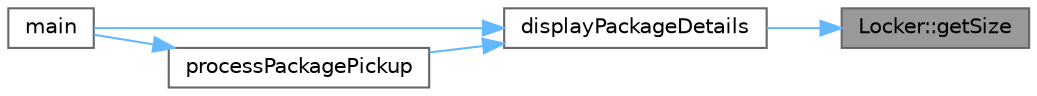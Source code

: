 digraph "Locker::getSize"
{
 // INTERACTIVE_SVG=YES
 // LATEX_PDF_SIZE
  bgcolor="transparent";
  edge [fontname=Helvetica,fontsize=10,labelfontname=Helvetica,labelfontsize=10];
  node [fontname=Helvetica,fontsize=10,shape=box,height=0.2,width=0.4];
  rankdir="RL";
  Node1 [label="Locker::getSize",height=0.2,width=0.4,color="gray40", fillcolor="grey60", style="filled", fontcolor="black",tooltip=" "];
  Node1 -> Node2 [dir="back",color="steelblue1",style="solid"];
  Node2 [label="displayPackageDetails",height=0.2,width=0.4,color="grey40", fillcolor="white", style="filled",URL="$main_8cpp.html#abf42cc2029153ae30efb34fefd977db4",tooltip=" "];
  Node2 -> Node3 [dir="back",color="steelblue1",style="solid"];
  Node3 [label="main",height=0.2,width=0.4,color="grey40", fillcolor="white", style="filled",URL="$main_8cpp.html#ae66f6b31b5ad750f1fe042a706a4e3d4",tooltip=" "];
  Node2 -> Node4 [dir="back",color="steelblue1",style="solid"];
  Node4 [label="processPackagePickup",height=0.2,width=0.4,color="grey40", fillcolor="white", style="filled",URL="$main_8cpp.html#af9f71fb3e4b390be7489b2ead42f1e4d",tooltip=" "];
  Node4 -> Node3 [dir="back",color="steelblue1",style="solid"];
}

